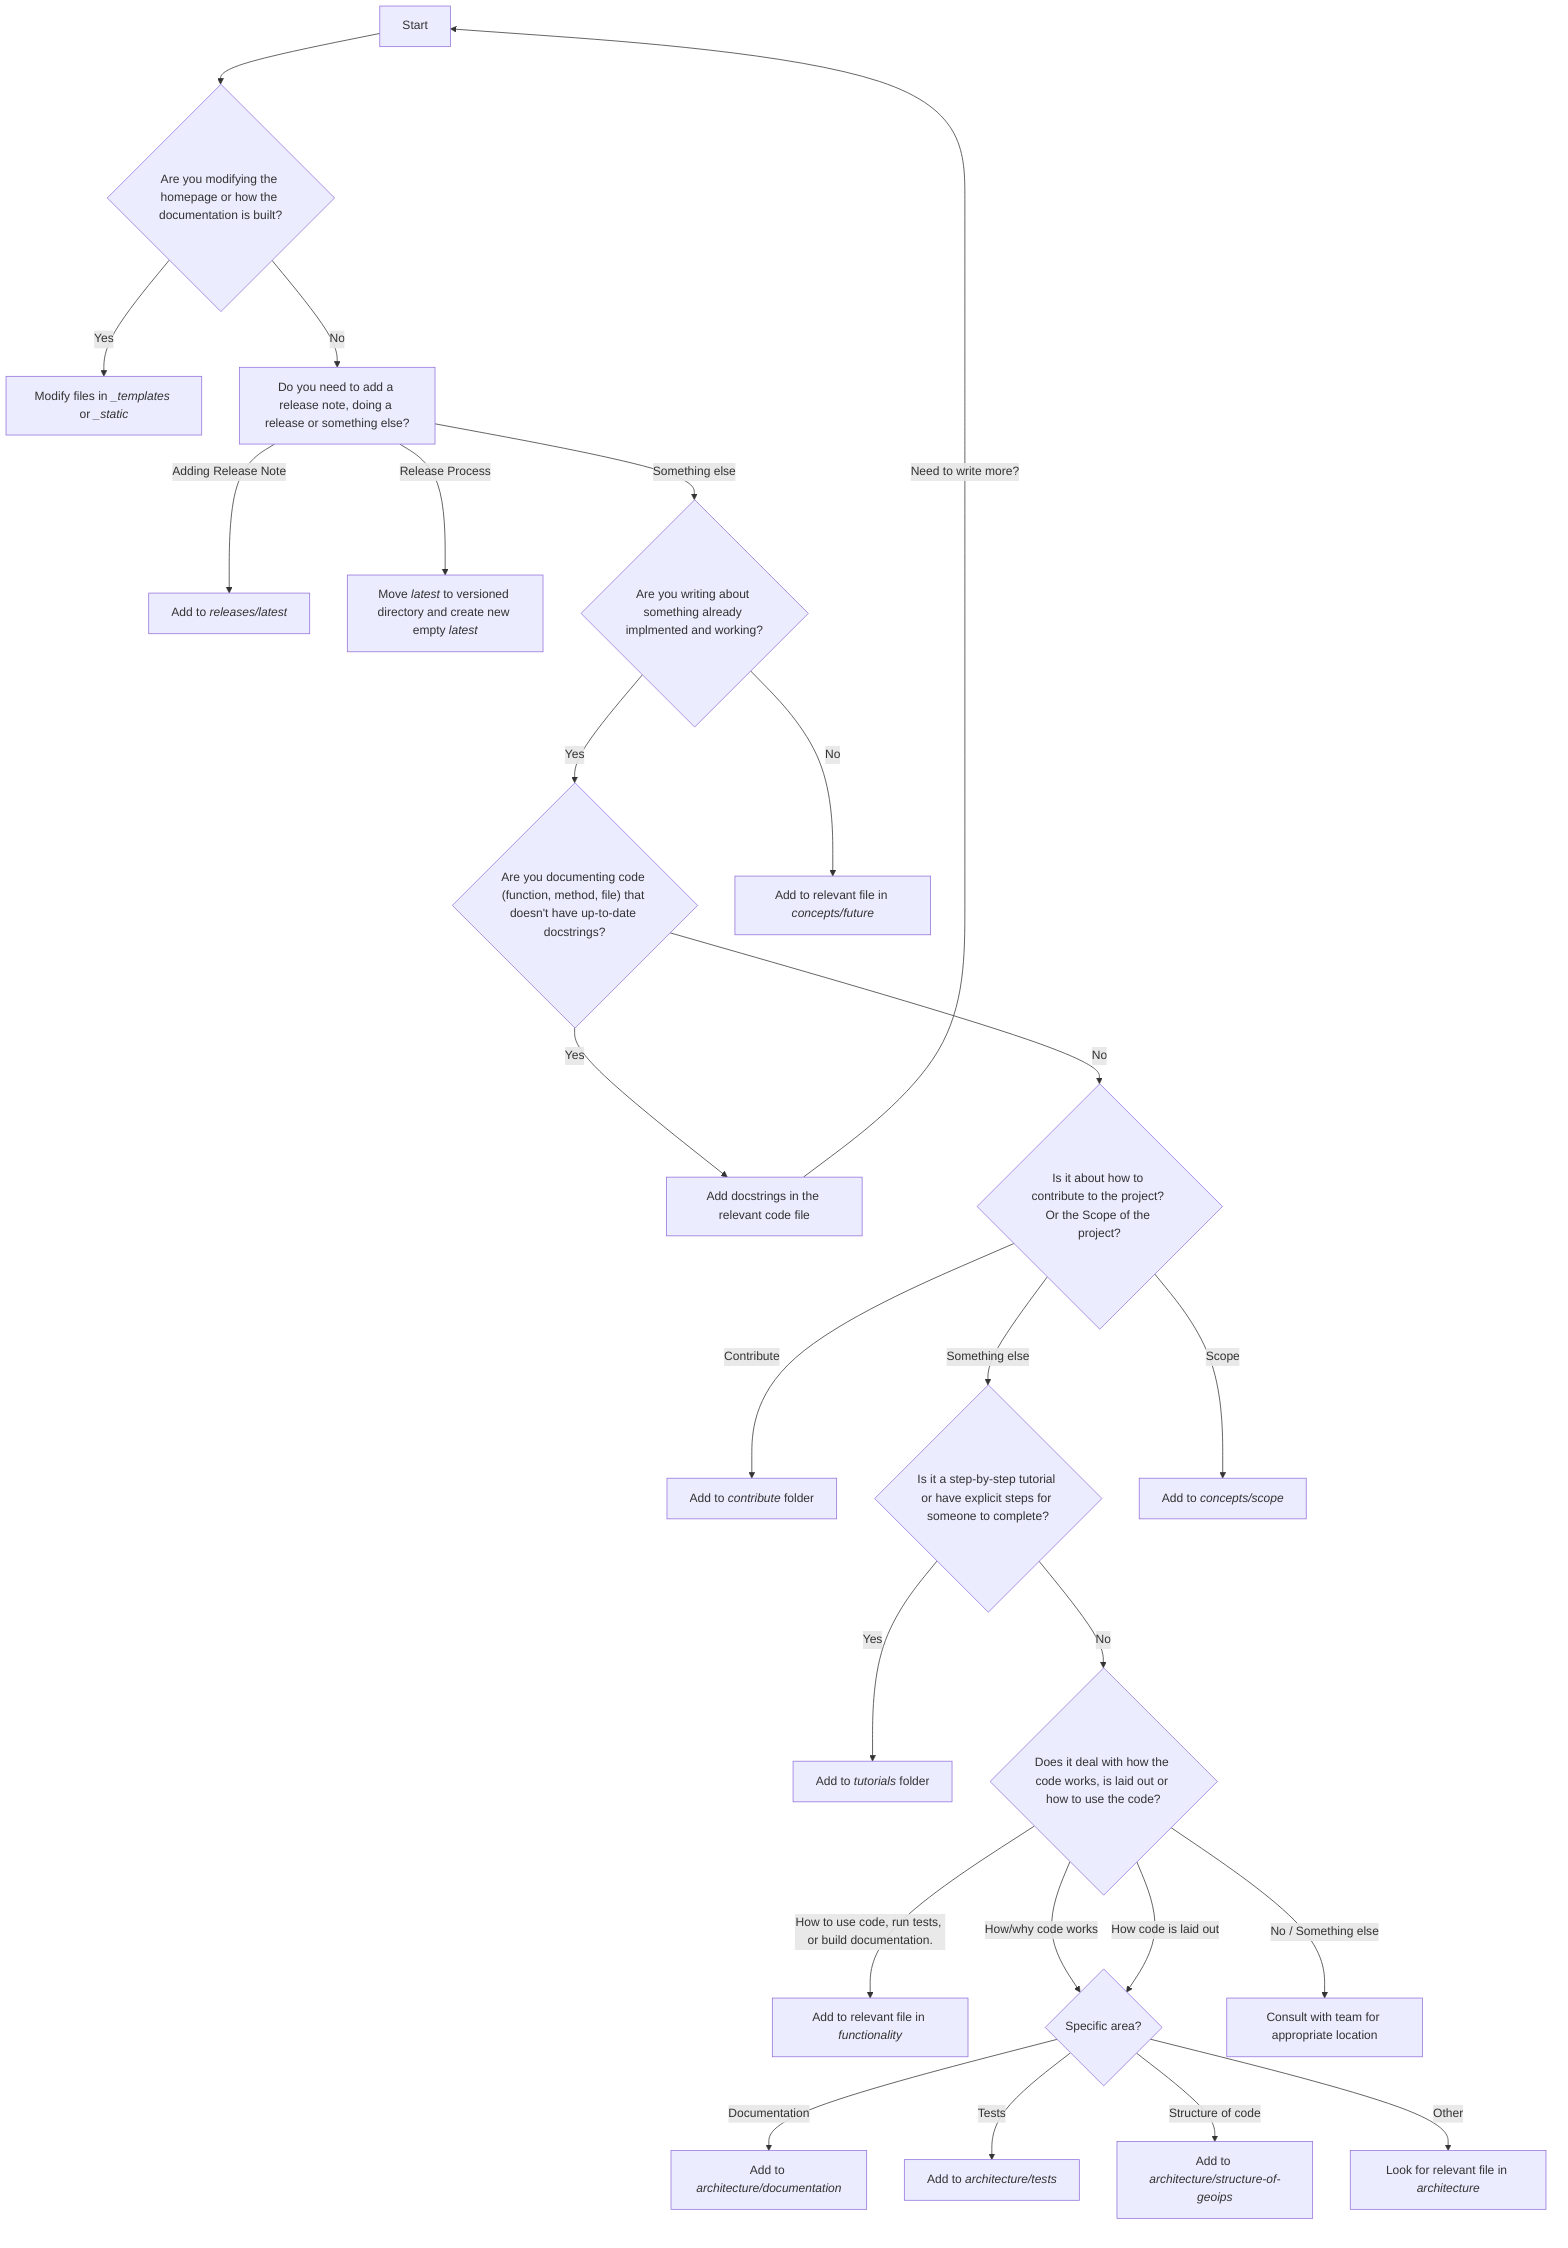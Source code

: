 flowchart TD
    Start[Start]
    DocBuild{Are you modifying the homepage or how the documentation is built?}
    Templates[Modify files in <em>_templates</em> or <em>_static</em>]
    ReleaseNote[Do you need to add a release note, doing a release or something else?]
    LatestRelease[Add to <em>releases/latest</em>]
    MoveLatest[Move <em>latest</em> to versioned directory and create new empty <em>latest</em>]
    CodeDoc{"Are you documenting code (function, method, file) that doesn't have up-to-date docstrings?"}
    Docstrings[Add docstrings in the relevant code file]
    ContributeInfo{Is it about how to contribute to the project? Or the Scope of the project?}
    ContributeFolder[Add to <em>contribute</em> folder]
    TutorialCheck{Is it a step-by-step tutorial or have explicit steps for someone to complete?}
    TutorialsFolder[Add to <em>tutorials</em> folder]
    ConceptualInfo{Does it deal with how the code works, is laid out or how to use the code?}
    FunctionalityFolder[Add to relevant file in <em>functionality</em>]
    ArchSubfolders{Specific area?}
    ArchDocumentation[Add to <em>architecture/documentation</em>]
    ArchStructure[Add to <em>architecture/structure-of-geoips</em>]
    ArchTests[Add to <em>architecture/tests</em>]
    ArchOther[Look for relevant file in <em>architecture</em>]
    ScopeFolder[Add to <em>concepts/scope</em>]
    FutureCheck{Are you writing about something already implmented and working?}
    FutureFolder[Add to relevant file in <em>concepts/future</em>]
    Consult[Consult with team for appropriate location]

    Start --> DocBuild
    DocBuild -- Yes --> Templates
    Templates
    DocBuild -- No --> ReleaseNote
    ReleaseNote -- Adding Release Note --> LatestRelease
    ReleaseNote -- Release Process --> MoveLatest
    ReleaseNote -- Something else--> FutureCheck

    FutureCheck -- No --> FutureFolder
    FutureCheck -- Yes --> CodeDoc

    CodeDoc -- Yes --> Docstrings
    CodeDoc -- No --> ContributeInfo
    Docstrings -- Need to write more? --> Start

    ContributeInfo -- Contribute --> ContributeFolder
    ContributeInfo -- Scope --> ScopeFolder
    ContributeInfo -- Something else --> TutorialCheck
    TutorialCheck -- Yes --> TutorialsFolder
    TutorialCheck -- No --> ConceptualInfo
    ConceptualInfo -- No / Something else --> Consult
    ConceptualInfo -- How to use code, run tests, or build documentation. --> FunctionalityFolder
    ConceptualInfo -- How/why code works --> ArchSubfolders
    ConceptualInfo -- How code is laid out --> ArchSubfolders

    ArchSubfolders -- Documentation --> ArchDocumentation
    ArchSubfolders -- Tests --> ArchTests
    ArchSubfolders -- Structure of code --> ArchStructure
    ArchSubfolders -- Other --> ArchOther